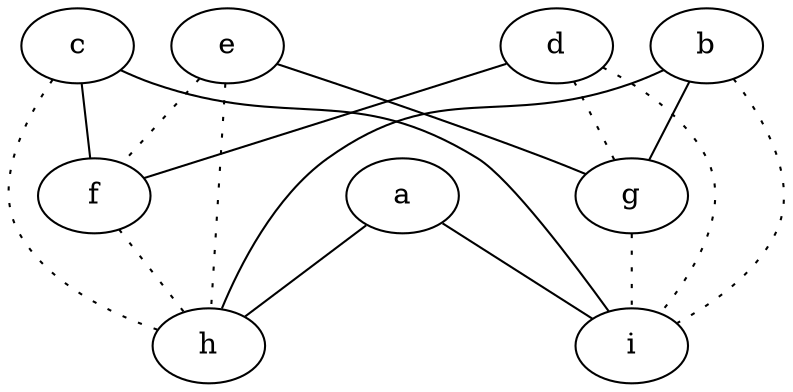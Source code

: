 graph {
a -- h;
a -- i;
b -- g;
b -- h;
b -- i [style=dotted];
c -- f;
c -- h [style=dotted];
c -- i;
d -- f;
d -- g [style=dotted];
d -- i [style=dotted];
e -- f [style=dotted];
e -- g;
e -- h [style=dotted];
f -- h [style=dotted];
g -- i [style=dotted];
}
